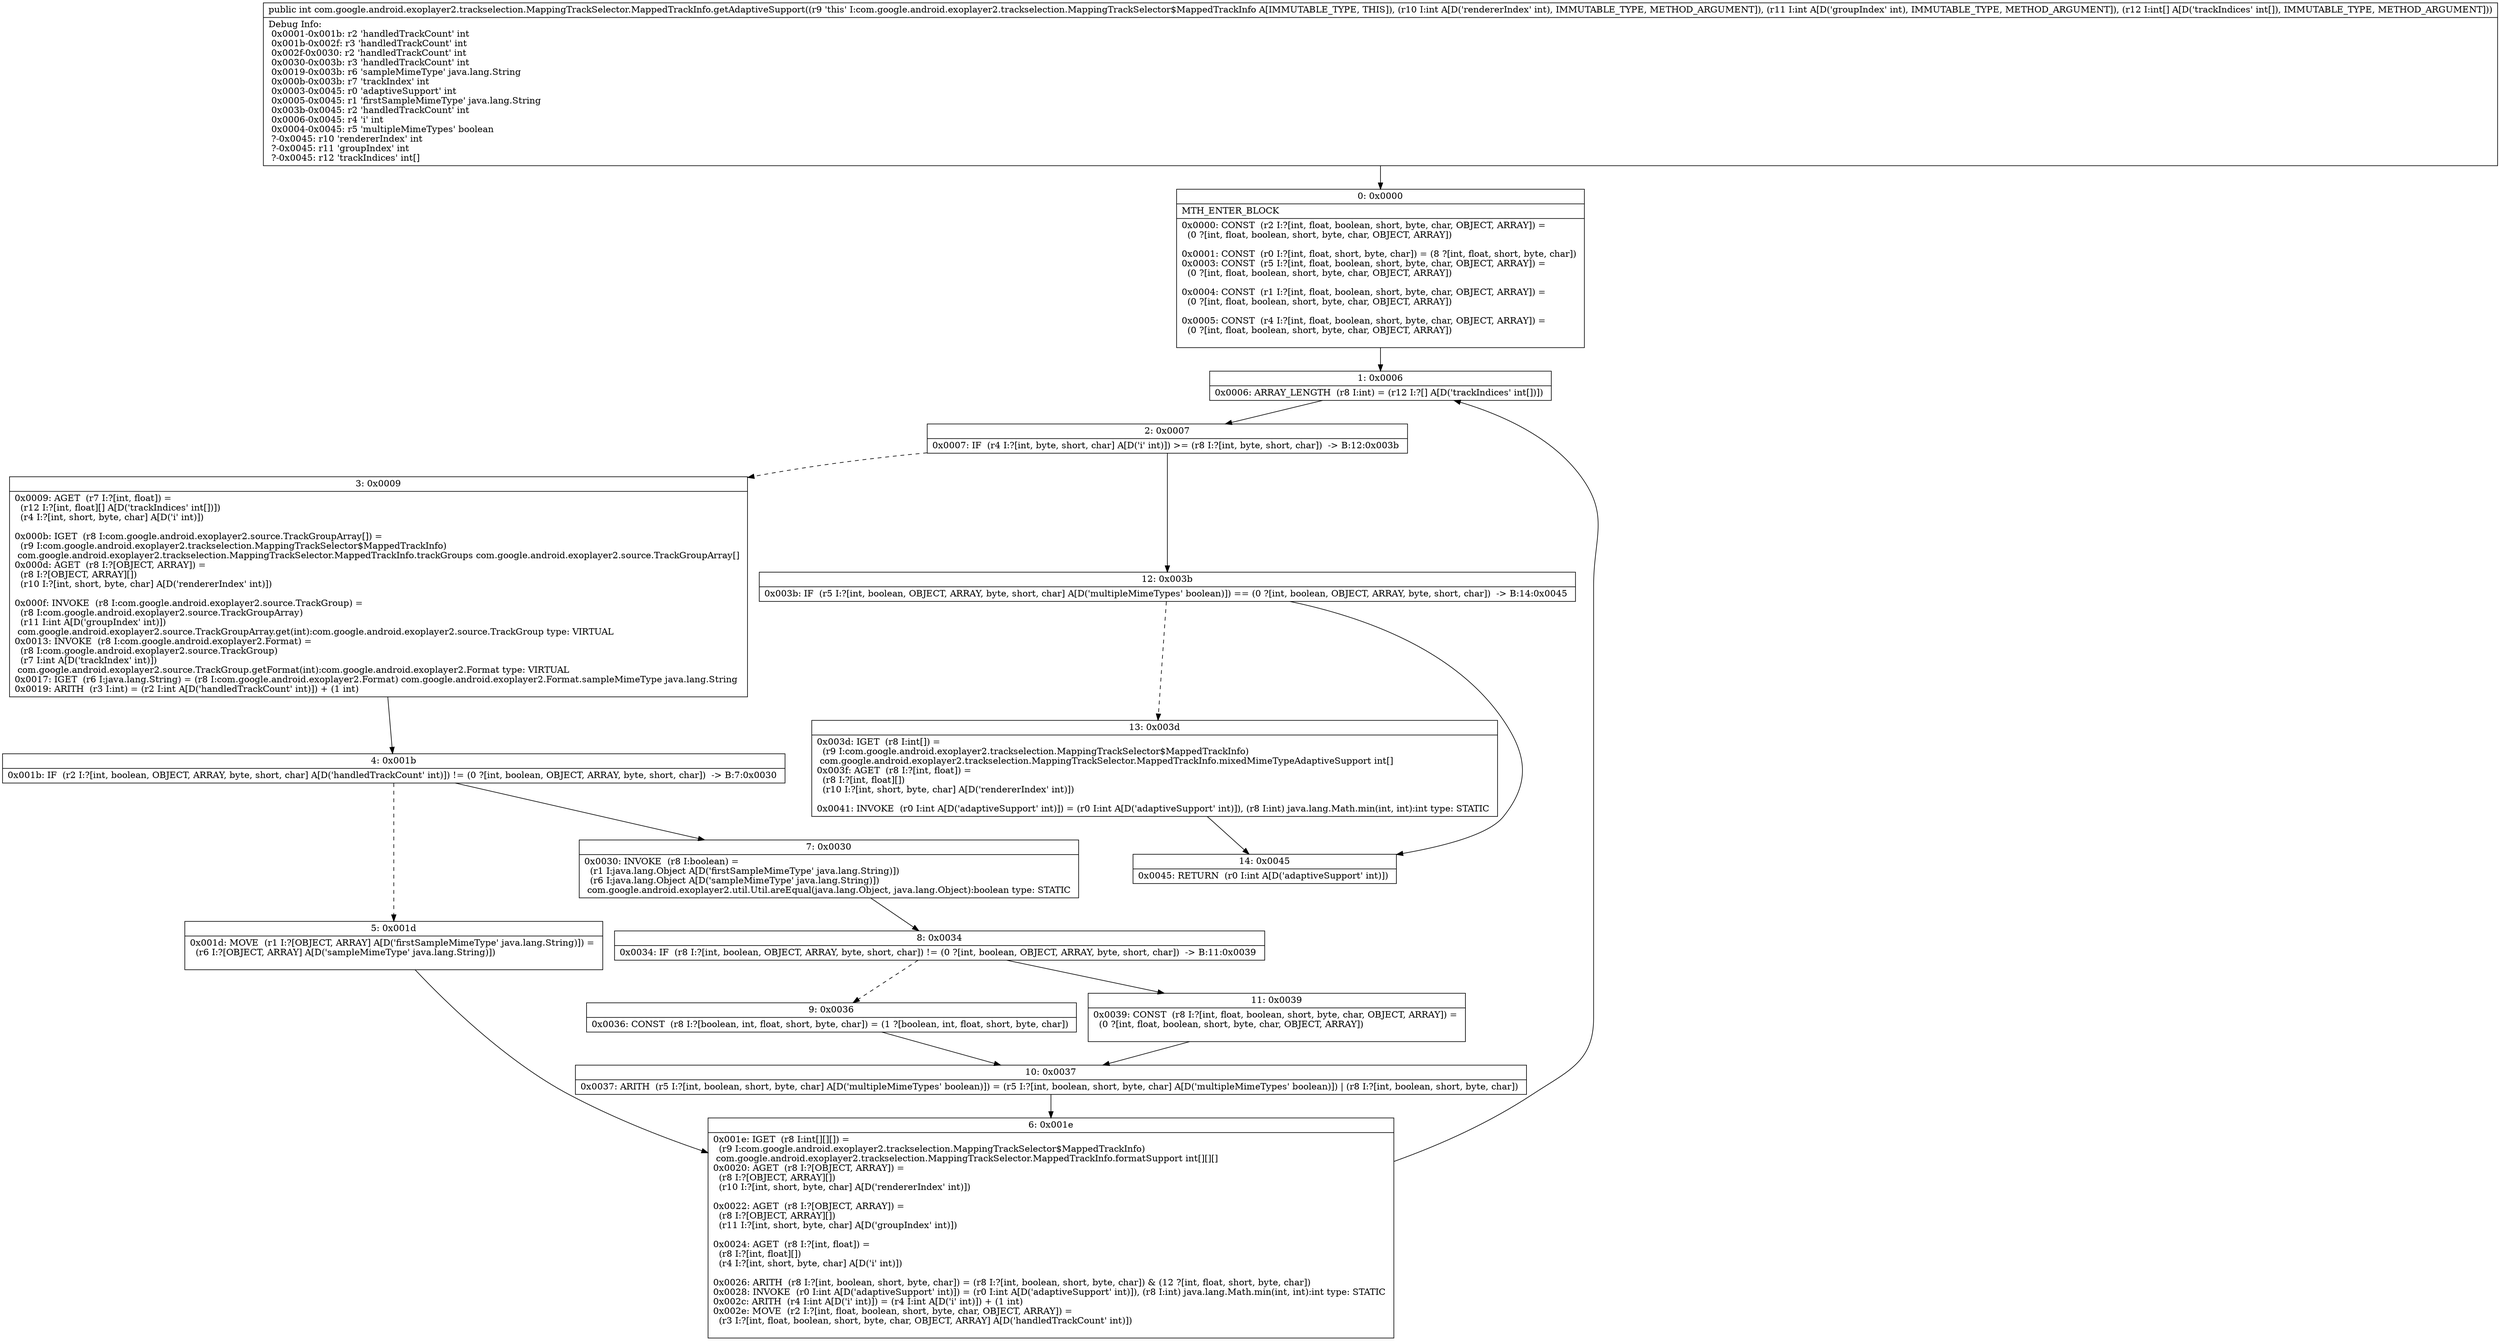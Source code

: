 digraph "CFG forcom.google.android.exoplayer2.trackselection.MappingTrackSelector.MappedTrackInfo.getAdaptiveSupport(II[I)I" {
Node_0 [shape=record,label="{0\:\ 0x0000|MTH_ENTER_BLOCK\l|0x0000: CONST  (r2 I:?[int, float, boolean, short, byte, char, OBJECT, ARRAY]) = \l  (0 ?[int, float, boolean, short, byte, char, OBJECT, ARRAY])\l \l0x0001: CONST  (r0 I:?[int, float, short, byte, char]) = (8 ?[int, float, short, byte, char]) \l0x0003: CONST  (r5 I:?[int, float, boolean, short, byte, char, OBJECT, ARRAY]) = \l  (0 ?[int, float, boolean, short, byte, char, OBJECT, ARRAY])\l \l0x0004: CONST  (r1 I:?[int, float, boolean, short, byte, char, OBJECT, ARRAY]) = \l  (0 ?[int, float, boolean, short, byte, char, OBJECT, ARRAY])\l \l0x0005: CONST  (r4 I:?[int, float, boolean, short, byte, char, OBJECT, ARRAY]) = \l  (0 ?[int, float, boolean, short, byte, char, OBJECT, ARRAY])\l \l}"];
Node_1 [shape=record,label="{1\:\ 0x0006|0x0006: ARRAY_LENGTH  (r8 I:int) = (r12 I:?[] A[D('trackIndices' int[])]) \l}"];
Node_2 [shape=record,label="{2\:\ 0x0007|0x0007: IF  (r4 I:?[int, byte, short, char] A[D('i' int)]) \>= (r8 I:?[int, byte, short, char])  \-\> B:12:0x003b \l}"];
Node_3 [shape=record,label="{3\:\ 0x0009|0x0009: AGET  (r7 I:?[int, float]) = \l  (r12 I:?[int, float][] A[D('trackIndices' int[])])\l  (r4 I:?[int, short, byte, char] A[D('i' int)])\l \l0x000b: IGET  (r8 I:com.google.android.exoplayer2.source.TrackGroupArray[]) = \l  (r9 I:com.google.android.exoplayer2.trackselection.MappingTrackSelector$MappedTrackInfo)\l com.google.android.exoplayer2.trackselection.MappingTrackSelector.MappedTrackInfo.trackGroups com.google.android.exoplayer2.source.TrackGroupArray[] \l0x000d: AGET  (r8 I:?[OBJECT, ARRAY]) = \l  (r8 I:?[OBJECT, ARRAY][])\l  (r10 I:?[int, short, byte, char] A[D('rendererIndex' int)])\l \l0x000f: INVOKE  (r8 I:com.google.android.exoplayer2.source.TrackGroup) = \l  (r8 I:com.google.android.exoplayer2.source.TrackGroupArray)\l  (r11 I:int A[D('groupIndex' int)])\l com.google.android.exoplayer2.source.TrackGroupArray.get(int):com.google.android.exoplayer2.source.TrackGroup type: VIRTUAL \l0x0013: INVOKE  (r8 I:com.google.android.exoplayer2.Format) = \l  (r8 I:com.google.android.exoplayer2.source.TrackGroup)\l  (r7 I:int A[D('trackIndex' int)])\l com.google.android.exoplayer2.source.TrackGroup.getFormat(int):com.google.android.exoplayer2.Format type: VIRTUAL \l0x0017: IGET  (r6 I:java.lang.String) = (r8 I:com.google.android.exoplayer2.Format) com.google.android.exoplayer2.Format.sampleMimeType java.lang.String \l0x0019: ARITH  (r3 I:int) = (r2 I:int A[D('handledTrackCount' int)]) + (1 int) \l}"];
Node_4 [shape=record,label="{4\:\ 0x001b|0x001b: IF  (r2 I:?[int, boolean, OBJECT, ARRAY, byte, short, char] A[D('handledTrackCount' int)]) != (0 ?[int, boolean, OBJECT, ARRAY, byte, short, char])  \-\> B:7:0x0030 \l}"];
Node_5 [shape=record,label="{5\:\ 0x001d|0x001d: MOVE  (r1 I:?[OBJECT, ARRAY] A[D('firstSampleMimeType' java.lang.String)]) = \l  (r6 I:?[OBJECT, ARRAY] A[D('sampleMimeType' java.lang.String)])\l \l}"];
Node_6 [shape=record,label="{6\:\ 0x001e|0x001e: IGET  (r8 I:int[][][]) = \l  (r9 I:com.google.android.exoplayer2.trackselection.MappingTrackSelector$MappedTrackInfo)\l com.google.android.exoplayer2.trackselection.MappingTrackSelector.MappedTrackInfo.formatSupport int[][][] \l0x0020: AGET  (r8 I:?[OBJECT, ARRAY]) = \l  (r8 I:?[OBJECT, ARRAY][])\l  (r10 I:?[int, short, byte, char] A[D('rendererIndex' int)])\l \l0x0022: AGET  (r8 I:?[OBJECT, ARRAY]) = \l  (r8 I:?[OBJECT, ARRAY][])\l  (r11 I:?[int, short, byte, char] A[D('groupIndex' int)])\l \l0x0024: AGET  (r8 I:?[int, float]) = \l  (r8 I:?[int, float][])\l  (r4 I:?[int, short, byte, char] A[D('i' int)])\l \l0x0026: ARITH  (r8 I:?[int, boolean, short, byte, char]) = (r8 I:?[int, boolean, short, byte, char]) & (12 ?[int, float, short, byte, char]) \l0x0028: INVOKE  (r0 I:int A[D('adaptiveSupport' int)]) = (r0 I:int A[D('adaptiveSupport' int)]), (r8 I:int) java.lang.Math.min(int, int):int type: STATIC \l0x002c: ARITH  (r4 I:int A[D('i' int)]) = (r4 I:int A[D('i' int)]) + (1 int) \l0x002e: MOVE  (r2 I:?[int, float, boolean, short, byte, char, OBJECT, ARRAY]) = \l  (r3 I:?[int, float, boolean, short, byte, char, OBJECT, ARRAY] A[D('handledTrackCount' int)])\l \l}"];
Node_7 [shape=record,label="{7\:\ 0x0030|0x0030: INVOKE  (r8 I:boolean) = \l  (r1 I:java.lang.Object A[D('firstSampleMimeType' java.lang.String)])\l  (r6 I:java.lang.Object A[D('sampleMimeType' java.lang.String)])\l com.google.android.exoplayer2.util.Util.areEqual(java.lang.Object, java.lang.Object):boolean type: STATIC \l}"];
Node_8 [shape=record,label="{8\:\ 0x0034|0x0034: IF  (r8 I:?[int, boolean, OBJECT, ARRAY, byte, short, char]) != (0 ?[int, boolean, OBJECT, ARRAY, byte, short, char])  \-\> B:11:0x0039 \l}"];
Node_9 [shape=record,label="{9\:\ 0x0036|0x0036: CONST  (r8 I:?[boolean, int, float, short, byte, char]) = (1 ?[boolean, int, float, short, byte, char]) \l}"];
Node_10 [shape=record,label="{10\:\ 0x0037|0x0037: ARITH  (r5 I:?[int, boolean, short, byte, char] A[D('multipleMimeTypes' boolean)]) = (r5 I:?[int, boolean, short, byte, char] A[D('multipleMimeTypes' boolean)]) \| (r8 I:?[int, boolean, short, byte, char]) \l}"];
Node_11 [shape=record,label="{11\:\ 0x0039|0x0039: CONST  (r8 I:?[int, float, boolean, short, byte, char, OBJECT, ARRAY]) = \l  (0 ?[int, float, boolean, short, byte, char, OBJECT, ARRAY])\l \l}"];
Node_12 [shape=record,label="{12\:\ 0x003b|0x003b: IF  (r5 I:?[int, boolean, OBJECT, ARRAY, byte, short, char] A[D('multipleMimeTypes' boolean)]) == (0 ?[int, boolean, OBJECT, ARRAY, byte, short, char])  \-\> B:14:0x0045 \l}"];
Node_13 [shape=record,label="{13\:\ 0x003d|0x003d: IGET  (r8 I:int[]) = \l  (r9 I:com.google.android.exoplayer2.trackselection.MappingTrackSelector$MappedTrackInfo)\l com.google.android.exoplayer2.trackselection.MappingTrackSelector.MappedTrackInfo.mixedMimeTypeAdaptiveSupport int[] \l0x003f: AGET  (r8 I:?[int, float]) = \l  (r8 I:?[int, float][])\l  (r10 I:?[int, short, byte, char] A[D('rendererIndex' int)])\l \l0x0041: INVOKE  (r0 I:int A[D('adaptiveSupport' int)]) = (r0 I:int A[D('adaptiveSupport' int)]), (r8 I:int) java.lang.Math.min(int, int):int type: STATIC \l}"];
Node_14 [shape=record,label="{14\:\ 0x0045|0x0045: RETURN  (r0 I:int A[D('adaptiveSupport' int)]) \l}"];
MethodNode[shape=record,label="{public int com.google.android.exoplayer2.trackselection.MappingTrackSelector.MappedTrackInfo.getAdaptiveSupport((r9 'this' I:com.google.android.exoplayer2.trackselection.MappingTrackSelector$MappedTrackInfo A[IMMUTABLE_TYPE, THIS]), (r10 I:int A[D('rendererIndex' int), IMMUTABLE_TYPE, METHOD_ARGUMENT]), (r11 I:int A[D('groupIndex' int), IMMUTABLE_TYPE, METHOD_ARGUMENT]), (r12 I:int[] A[D('trackIndices' int[]), IMMUTABLE_TYPE, METHOD_ARGUMENT]))  | Debug Info:\l  0x0001\-0x001b: r2 'handledTrackCount' int\l  0x001b\-0x002f: r3 'handledTrackCount' int\l  0x002f\-0x0030: r2 'handledTrackCount' int\l  0x0030\-0x003b: r3 'handledTrackCount' int\l  0x0019\-0x003b: r6 'sampleMimeType' java.lang.String\l  0x000b\-0x003b: r7 'trackIndex' int\l  0x0003\-0x0045: r0 'adaptiveSupport' int\l  0x0005\-0x0045: r1 'firstSampleMimeType' java.lang.String\l  0x003b\-0x0045: r2 'handledTrackCount' int\l  0x0006\-0x0045: r4 'i' int\l  0x0004\-0x0045: r5 'multipleMimeTypes' boolean\l  ?\-0x0045: r10 'rendererIndex' int\l  ?\-0x0045: r11 'groupIndex' int\l  ?\-0x0045: r12 'trackIndices' int[]\l}"];
MethodNode -> Node_0;
Node_0 -> Node_1;
Node_1 -> Node_2;
Node_2 -> Node_3[style=dashed];
Node_2 -> Node_12;
Node_3 -> Node_4;
Node_4 -> Node_5[style=dashed];
Node_4 -> Node_7;
Node_5 -> Node_6;
Node_6 -> Node_1;
Node_7 -> Node_8;
Node_8 -> Node_9[style=dashed];
Node_8 -> Node_11;
Node_9 -> Node_10;
Node_10 -> Node_6;
Node_11 -> Node_10;
Node_12 -> Node_13[style=dashed];
Node_12 -> Node_14;
Node_13 -> Node_14;
}

